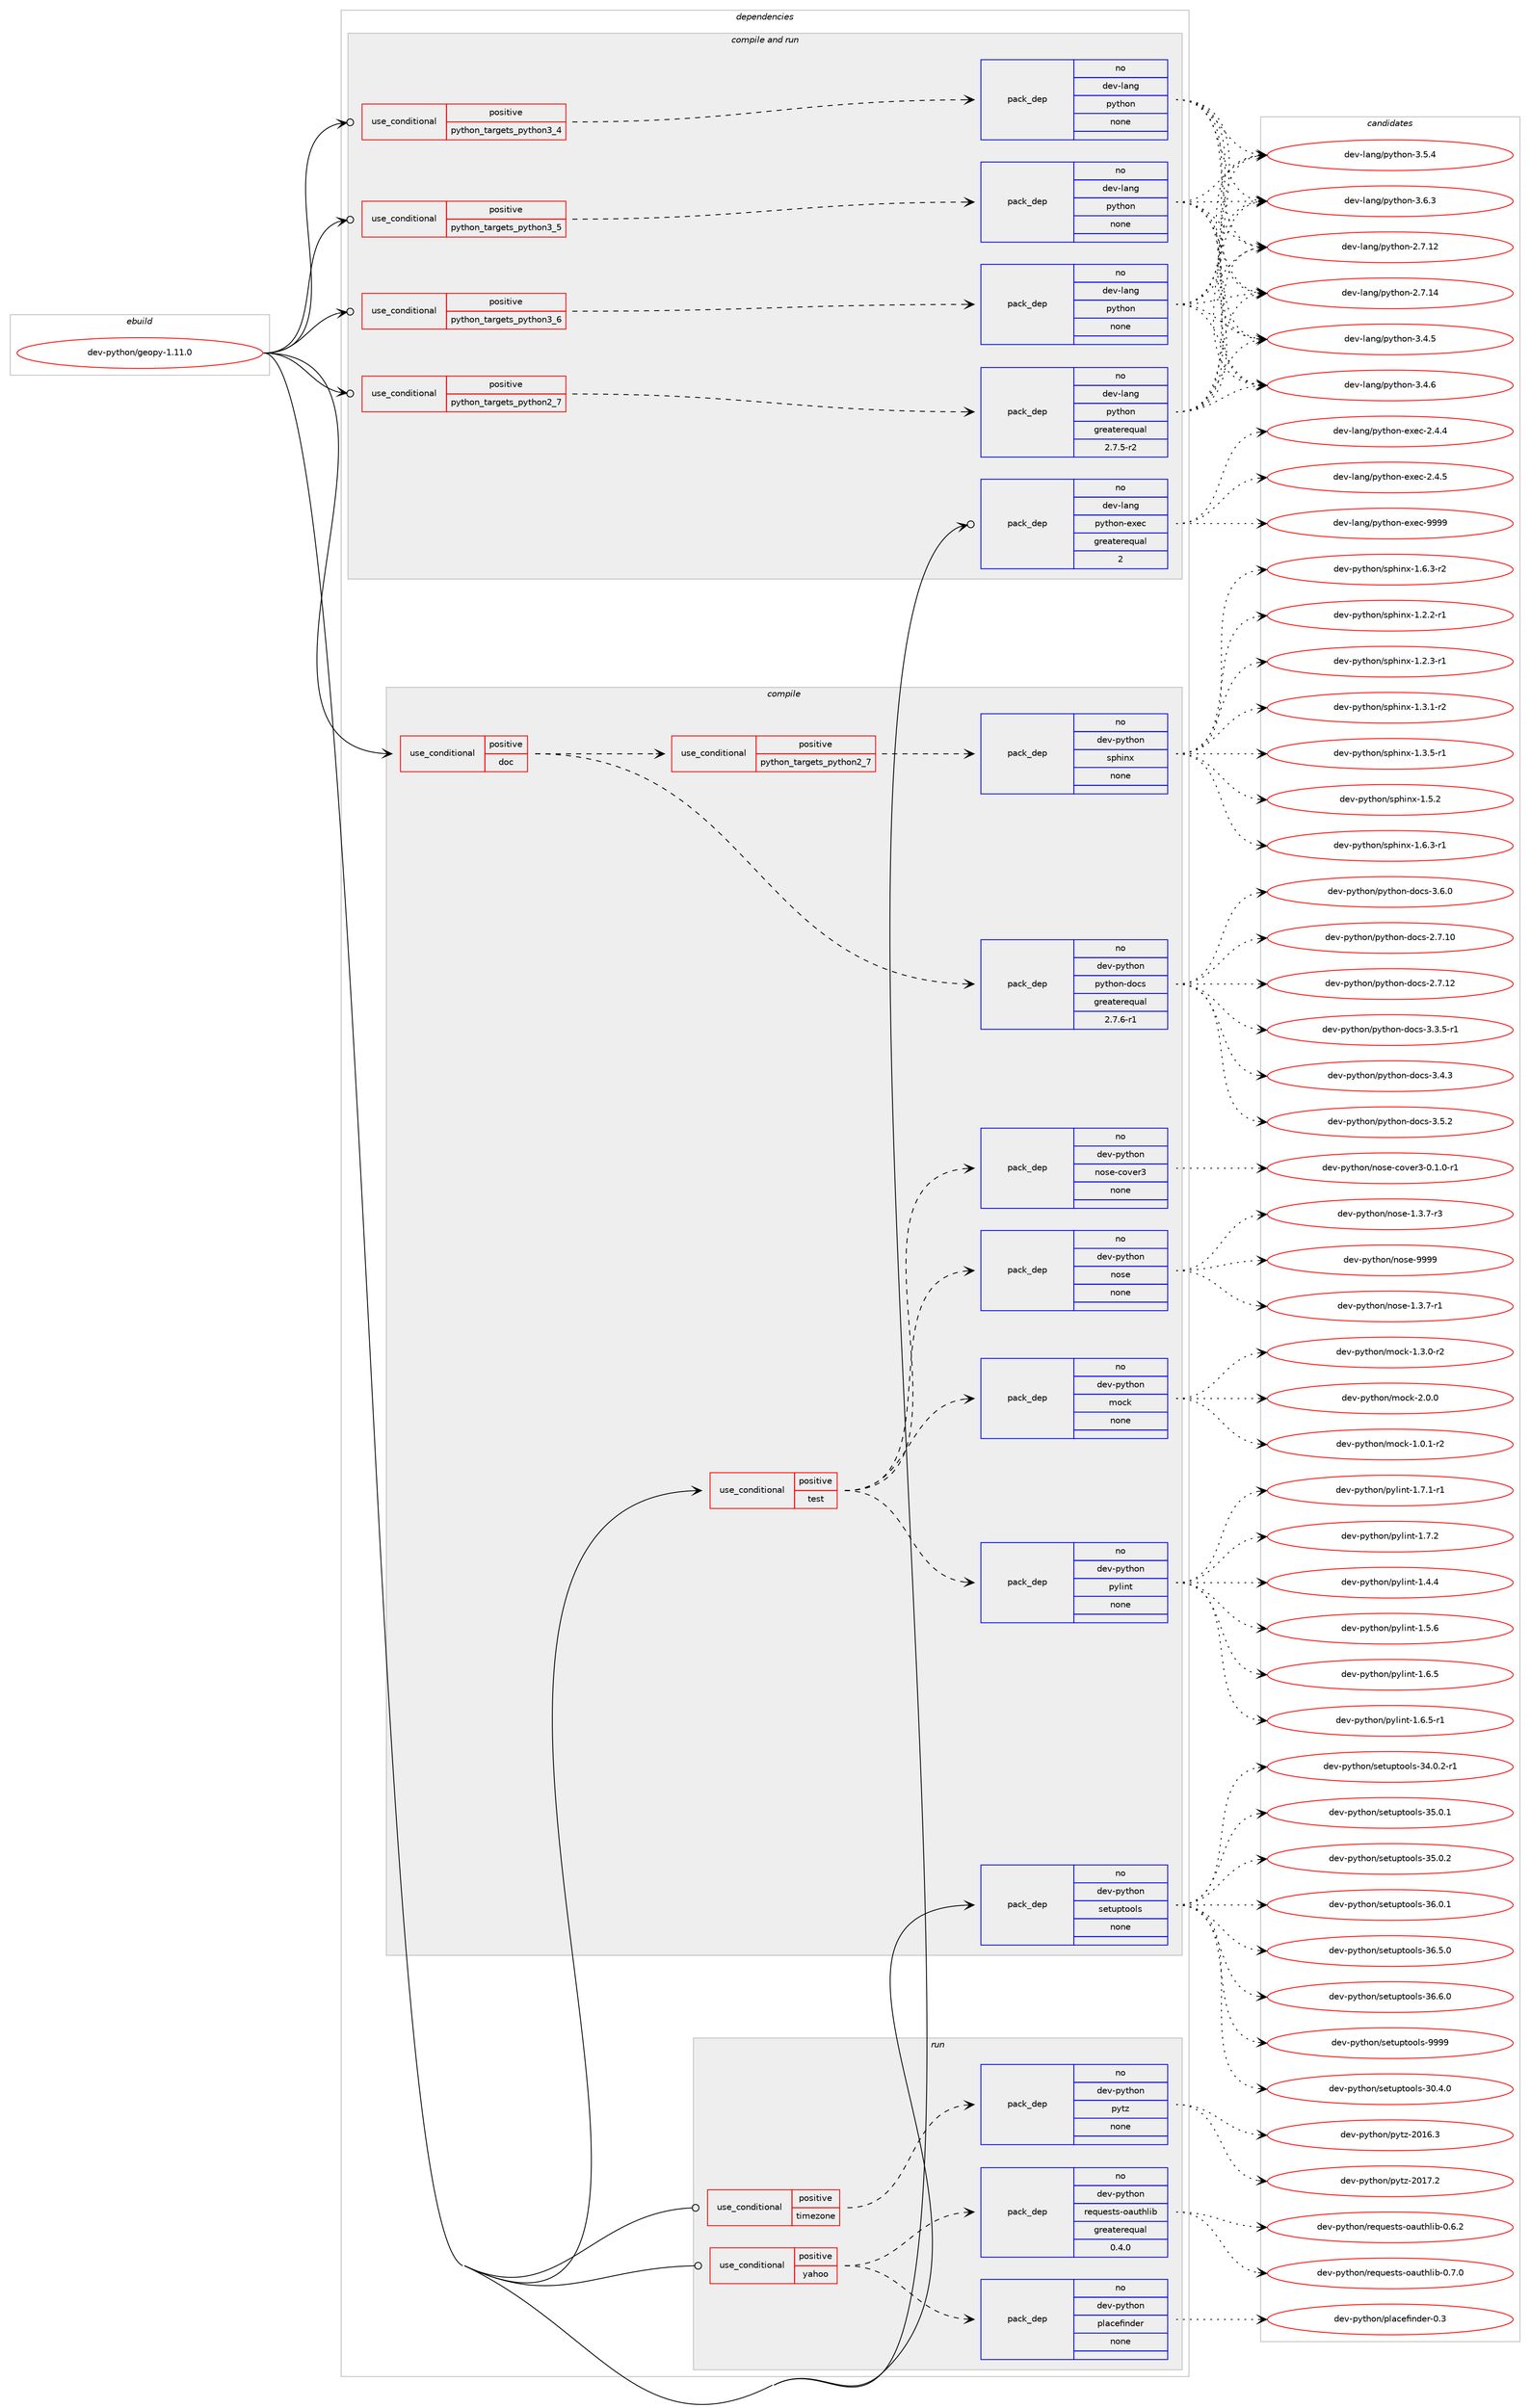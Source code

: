 digraph prolog {

# *************
# Graph options
# *************

newrank=true;
concentrate=true;
compound=true;
graph [rankdir=LR,fontname=Helvetica,fontsize=10,ranksep=1.5];#, ranksep=2.5, nodesep=0.2];
edge  [arrowhead=vee];
node  [fontname=Helvetica,fontsize=10];

# **********
# The ebuild
# **********

subgraph cluster_leftcol {
color=gray;
rank=same;
label=<<i>ebuild</i>>;
id [label="dev-python/geopy-1.11.0", color=red, width=4, href="../dev-python/geopy-1.11.0.svg"];
}

# ****************
# The dependencies
# ****************

subgraph cluster_midcol {
color=gray;
label=<<i>dependencies</i>>;
subgraph cluster_compile {
fillcolor="#eeeeee";
style=filled;
label=<<i>compile</i>>;
subgraph cond33213 {
dependency158713 [label=<<TABLE BORDER="0" CELLBORDER="1" CELLSPACING="0" CELLPADDING="4"><TR><TD ROWSPAN="3" CELLPADDING="10">use_conditional</TD></TR><TR><TD>positive</TD></TR><TR><TD>doc</TD></TR></TABLE>>, shape=none, color=red];
subgraph cond33214 {
dependency158714 [label=<<TABLE BORDER="0" CELLBORDER="1" CELLSPACING="0" CELLPADDING="4"><TR><TD ROWSPAN="3" CELLPADDING="10">use_conditional</TD></TR><TR><TD>positive</TD></TR><TR><TD>python_targets_python2_7</TD></TR></TABLE>>, shape=none, color=red];
subgraph pack121662 {
dependency158715 [label=<<TABLE BORDER="0" CELLBORDER="1" CELLSPACING="0" CELLPADDING="4" WIDTH="220"><TR><TD ROWSPAN="6" CELLPADDING="30">pack_dep</TD></TR><TR><TD WIDTH="110">no</TD></TR><TR><TD>dev-python</TD></TR><TR><TD>sphinx</TD></TR><TR><TD>none</TD></TR><TR><TD></TD></TR></TABLE>>, shape=none, color=blue];
}
dependency158714:e -> dependency158715:w [weight=20,style="dashed",arrowhead="vee"];
}
dependency158713:e -> dependency158714:w [weight=20,style="dashed",arrowhead="vee"];
subgraph pack121663 {
dependency158716 [label=<<TABLE BORDER="0" CELLBORDER="1" CELLSPACING="0" CELLPADDING="4" WIDTH="220"><TR><TD ROWSPAN="6" CELLPADDING="30">pack_dep</TD></TR><TR><TD WIDTH="110">no</TD></TR><TR><TD>dev-python</TD></TR><TR><TD>python-docs</TD></TR><TR><TD>greaterequal</TD></TR><TR><TD>2.7.6-r1</TD></TR></TABLE>>, shape=none, color=blue];
}
dependency158713:e -> dependency158716:w [weight=20,style="dashed",arrowhead="vee"];
}
id:e -> dependency158713:w [weight=20,style="solid",arrowhead="vee"];
subgraph cond33215 {
dependency158717 [label=<<TABLE BORDER="0" CELLBORDER="1" CELLSPACING="0" CELLPADDING="4"><TR><TD ROWSPAN="3" CELLPADDING="10">use_conditional</TD></TR><TR><TD>positive</TD></TR><TR><TD>test</TD></TR></TABLE>>, shape=none, color=red];
subgraph pack121664 {
dependency158718 [label=<<TABLE BORDER="0" CELLBORDER="1" CELLSPACING="0" CELLPADDING="4" WIDTH="220"><TR><TD ROWSPAN="6" CELLPADDING="30">pack_dep</TD></TR><TR><TD WIDTH="110">no</TD></TR><TR><TD>dev-python</TD></TR><TR><TD>mock</TD></TR><TR><TD>none</TD></TR><TR><TD></TD></TR></TABLE>>, shape=none, color=blue];
}
dependency158717:e -> dependency158718:w [weight=20,style="dashed",arrowhead="vee"];
subgraph pack121665 {
dependency158719 [label=<<TABLE BORDER="0" CELLBORDER="1" CELLSPACING="0" CELLPADDING="4" WIDTH="220"><TR><TD ROWSPAN="6" CELLPADDING="30">pack_dep</TD></TR><TR><TD WIDTH="110">no</TD></TR><TR><TD>dev-python</TD></TR><TR><TD>nose</TD></TR><TR><TD>none</TD></TR><TR><TD></TD></TR></TABLE>>, shape=none, color=blue];
}
dependency158717:e -> dependency158719:w [weight=20,style="dashed",arrowhead="vee"];
subgraph pack121666 {
dependency158720 [label=<<TABLE BORDER="0" CELLBORDER="1" CELLSPACING="0" CELLPADDING="4" WIDTH="220"><TR><TD ROWSPAN="6" CELLPADDING="30">pack_dep</TD></TR><TR><TD WIDTH="110">no</TD></TR><TR><TD>dev-python</TD></TR><TR><TD>nose-cover3</TD></TR><TR><TD>none</TD></TR><TR><TD></TD></TR></TABLE>>, shape=none, color=blue];
}
dependency158717:e -> dependency158720:w [weight=20,style="dashed",arrowhead="vee"];
subgraph pack121667 {
dependency158721 [label=<<TABLE BORDER="0" CELLBORDER="1" CELLSPACING="0" CELLPADDING="4" WIDTH="220"><TR><TD ROWSPAN="6" CELLPADDING="30">pack_dep</TD></TR><TR><TD WIDTH="110">no</TD></TR><TR><TD>dev-python</TD></TR><TR><TD>pylint</TD></TR><TR><TD>none</TD></TR><TR><TD></TD></TR></TABLE>>, shape=none, color=blue];
}
dependency158717:e -> dependency158721:w [weight=20,style="dashed",arrowhead="vee"];
}
id:e -> dependency158717:w [weight=20,style="solid",arrowhead="vee"];
subgraph pack121668 {
dependency158722 [label=<<TABLE BORDER="0" CELLBORDER="1" CELLSPACING="0" CELLPADDING="4" WIDTH="220"><TR><TD ROWSPAN="6" CELLPADDING="30">pack_dep</TD></TR><TR><TD WIDTH="110">no</TD></TR><TR><TD>dev-python</TD></TR><TR><TD>setuptools</TD></TR><TR><TD>none</TD></TR><TR><TD></TD></TR></TABLE>>, shape=none, color=blue];
}
id:e -> dependency158722:w [weight=20,style="solid",arrowhead="vee"];
}
subgraph cluster_compileandrun {
fillcolor="#eeeeee";
style=filled;
label=<<i>compile and run</i>>;
subgraph cond33216 {
dependency158723 [label=<<TABLE BORDER="0" CELLBORDER="1" CELLSPACING="0" CELLPADDING="4"><TR><TD ROWSPAN="3" CELLPADDING="10">use_conditional</TD></TR><TR><TD>positive</TD></TR><TR><TD>python_targets_python2_7</TD></TR></TABLE>>, shape=none, color=red];
subgraph pack121669 {
dependency158724 [label=<<TABLE BORDER="0" CELLBORDER="1" CELLSPACING="0" CELLPADDING="4" WIDTH="220"><TR><TD ROWSPAN="6" CELLPADDING="30">pack_dep</TD></TR><TR><TD WIDTH="110">no</TD></TR><TR><TD>dev-lang</TD></TR><TR><TD>python</TD></TR><TR><TD>greaterequal</TD></TR><TR><TD>2.7.5-r2</TD></TR></TABLE>>, shape=none, color=blue];
}
dependency158723:e -> dependency158724:w [weight=20,style="dashed",arrowhead="vee"];
}
id:e -> dependency158723:w [weight=20,style="solid",arrowhead="odotvee"];
subgraph cond33217 {
dependency158725 [label=<<TABLE BORDER="0" CELLBORDER="1" CELLSPACING="0" CELLPADDING="4"><TR><TD ROWSPAN="3" CELLPADDING="10">use_conditional</TD></TR><TR><TD>positive</TD></TR><TR><TD>python_targets_python3_4</TD></TR></TABLE>>, shape=none, color=red];
subgraph pack121670 {
dependency158726 [label=<<TABLE BORDER="0" CELLBORDER="1" CELLSPACING="0" CELLPADDING="4" WIDTH="220"><TR><TD ROWSPAN="6" CELLPADDING="30">pack_dep</TD></TR><TR><TD WIDTH="110">no</TD></TR><TR><TD>dev-lang</TD></TR><TR><TD>python</TD></TR><TR><TD>none</TD></TR><TR><TD></TD></TR></TABLE>>, shape=none, color=blue];
}
dependency158725:e -> dependency158726:w [weight=20,style="dashed",arrowhead="vee"];
}
id:e -> dependency158725:w [weight=20,style="solid",arrowhead="odotvee"];
subgraph cond33218 {
dependency158727 [label=<<TABLE BORDER="0" CELLBORDER="1" CELLSPACING="0" CELLPADDING="4"><TR><TD ROWSPAN="3" CELLPADDING="10">use_conditional</TD></TR><TR><TD>positive</TD></TR><TR><TD>python_targets_python3_5</TD></TR></TABLE>>, shape=none, color=red];
subgraph pack121671 {
dependency158728 [label=<<TABLE BORDER="0" CELLBORDER="1" CELLSPACING="0" CELLPADDING="4" WIDTH="220"><TR><TD ROWSPAN="6" CELLPADDING="30">pack_dep</TD></TR><TR><TD WIDTH="110">no</TD></TR><TR><TD>dev-lang</TD></TR><TR><TD>python</TD></TR><TR><TD>none</TD></TR><TR><TD></TD></TR></TABLE>>, shape=none, color=blue];
}
dependency158727:e -> dependency158728:w [weight=20,style="dashed",arrowhead="vee"];
}
id:e -> dependency158727:w [weight=20,style="solid",arrowhead="odotvee"];
subgraph cond33219 {
dependency158729 [label=<<TABLE BORDER="0" CELLBORDER="1" CELLSPACING="0" CELLPADDING="4"><TR><TD ROWSPAN="3" CELLPADDING="10">use_conditional</TD></TR><TR><TD>positive</TD></TR><TR><TD>python_targets_python3_6</TD></TR></TABLE>>, shape=none, color=red];
subgraph pack121672 {
dependency158730 [label=<<TABLE BORDER="0" CELLBORDER="1" CELLSPACING="0" CELLPADDING="4" WIDTH="220"><TR><TD ROWSPAN="6" CELLPADDING="30">pack_dep</TD></TR><TR><TD WIDTH="110">no</TD></TR><TR><TD>dev-lang</TD></TR><TR><TD>python</TD></TR><TR><TD>none</TD></TR><TR><TD></TD></TR></TABLE>>, shape=none, color=blue];
}
dependency158729:e -> dependency158730:w [weight=20,style="dashed",arrowhead="vee"];
}
id:e -> dependency158729:w [weight=20,style="solid",arrowhead="odotvee"];
subgraph pack121673 {
dependency158731 [label=<<TABLE BORDER="0" CELLBORDER="1" CELLSPACING="0" CELLPADDING="4" WIDTH="220"><TR><TD ROWSPAN="6" CELLPADDING="30">pack_dep</TD></TR><TR><TD WIDTH="110">no</TD></TR><TR><TD>dev-lang</TD></TR><TR><TD>python-exec</TD></TR><TR><TD>greaterequal</TD></TR><TR><TD>2</TD></TR></TABLE>>, shape=none, color=blue];
}
id:e -> dependency158731:w [weight=20,style="solid",arrowhead="odotvee"];
}
subgraph cluster_run {
fillcolor="#eeeeee";
style=filled;
label=<<i>run</i>>;
subgraph cond33220 {
dependency158732 [label=<<TABLE BORDER="0" CELLBORDER="1" CELLSPACING="0" CELLPADDING="4"><TR><TD ROWSPAN="3" CELLPADDING="10">use_conditional</TD></TR><TR><TD>positive</TD></TR><TR><TD>timezone</TD></TR></TABLE>>, shape=none, color=red];
subgraph pack121674 {
dependency158733 [label=<<TABLE BORDER="0" CELLBORDER="1" CELLSPACING="0" CELLPADDING="4" WIDTH="220"><TR><TD ROWSPAN="6" CELLPADDING="30">pack_dep</TD></TR><TR><TD WIDTH="110">no</TD></TR><TR><TD>dev-python</TD></TR><TR><TD>pytz</TD></TR><TR><TD>none</TD></TR><TR><TD></TD></TR></TABLE>>, shape=none, color=blue];
}
dependency158732:e -> dependency158733:w [weight=20,style="dashed",arrowhead="vee"];
}
id:e -> dependency158732:w [weight=20,style="solid",arrowhead="odot"];
subgraph cond33221 {
dependency158734 [label=<<TABLE BORDER="0" CELLBORDER="1" CELLSPACING="0" CELLPADDING="4"><TR><TD ROWSPAN="3" CELLPADDING="10">use_conditional</TD></TR><TR><TD>positive</TD></TR><TR><TD>yahoo</TD></TR></TABLE>>, shape=none, color=red];
subgraph pack121675 {
dependency158735 [label=<<TABLE BORDER="0" CELLBORDER="1" CELLSPACING="0" CELLPADDING="4" WIDTH="220"><TR><TD ROWSPAN="6" CELLPADDING="30">pack_dep</TD></TR><TR><TD WIDTH="110">no</TD></TR><TR><TD>dev-python</TD></TR><TR><TD>requests-oauthlib</TD></TR><TR><TD>greaterequal</TD></TR><TR><TD>0.4.0</TD></TR></TABLE>>, shape=none, color=blue];
}
dependency158734:e -> dependency158735:w [weight=20,style="dashed",arrowhead="vee"];
subgraph pack121676 {
dependency158736 [label=<<TABLE BORDER="0" CELLBORDER="1" CELLSPACING="0" CELLPADDING="4" WIDTH="220"><TR><TD ROWSPAN="6" CELLPADDING="30">pack_dep</TD></TR><TR><TD WIDTH="110">no</TD></TR><TR><TD>dev-python</TD></TR><TR><TD>placefinder</TD></TR><TR><TD>none</TD></TR><TR><TD></TD></TR></TABLE>>, shape=none, color=blue];
}
dependency158734:e -> dependency158736:w [weight=20,style="dashed",arrowhead="vee"];
}
id:e -> dependency158734:w [weight=20,style="solid",arrowhead="odot"];
}
}

# **************
# The candidates
# **************

subgraph cluster_choices {
rank=same;
color=gray;
label=<<i>candidates</i>>;

subgraph choice121662 {
color=black;
nodesep=1;
choice10010111845112121116104111110471151121041051101204549465046504511449 [label="dev-python/sphinx-1.2.2-r1", color=red, width=4,href="../dev-python/sphinx-1.2.2-r1.svg"];
choice10010111845112121116104111110471151121041051101204549465046514511449 [label="dev-python/sphinx-1.2.3-r1", color=red, width=4,href="../dev-python/sphinx-1.2.3-r1.svg"];
choice10010111845112121116104111110471151121041051101204549465146494511450 [label="dev-python/sphinx-1.3.1-r2", color=red, width=4,href="../dev-python/sphinx-1.3.1-r2.svg"];
choice10010111845112121116104111110471151121041051101204549465146534511449 [label="dev-python/sphinx-1.3.5-r1", color=red, width=4,href="../dev-python/sphinx-1.3.5-r1.svg"];
choice1001011184511212111610411111047115112104105110120454946534650 [label="dev-python/sphinx-1.5.2", color=red, width=4,href="../dev-python/sphinx-1.5.2.svg"];
choice10010111845112121116104111110471151121041051101204549465446514511449 [label="dev-python/sphinx-1.6.3-r1", color=red, width=4,href="../dev-python/sphinx-1.6.3-r1.svg"];
choice10010111845112121116104111110471151121041051101204549465446514511450 [label="dev-python/sphinx-1.6.3-r2", color=red, width=4,href="../dev-python/sphinx-1.6.3-r2.svg"];
dependency158715:e -> choice10010111845112121116104111110471151121041051101204549465046504511449:w [style=dotted,weight="100"];
dependency158715:e -> choice10010111845112121116104111110471151121041051101204549465046514511449:w [style=dotted,weight="100"];
dependency158715:e -> choice10010111845112121116104111110471151121041051101204549465146494511450:w [style=dotted,weight="100"];
dependency158715:e -> choice10010111845112121116104111110471151121041051101204549465146534511449:w [style=dotted,weight="100"];
dependency158715:e -> choice1001011184511212111610411111047115112104105110120454946534650:w [style=dotted,weight="100"];
dependency158715:e -> choice10010111845112121116104111110471151121041051101204549465446514511449:w [style=dotted,weight="100"];
dependency158715:e -> choice10010111845112121116104111110471151121041051101204549465446514511450:w [style=dotted,weight="100"];
}
subgraph choice121663 {
color=black;
nodesep=1;
choice1001011184511212111610411111047112121116104111110451001119911545504655464948 [label="dev-python/python-docs-2.7.10", color=red, width=4,href="../dev-python/python-docs-2.7.10.svg"];
choice1001011184511212111610411111047112121116104111110451001119911545504655464950 [label="dev-python/python-docs-2.7.12", color=red, width=4,href="../dev-python/python-docs-2.7.12.svg"];
choice100101118451121211161041111104711212111610411111045100111991154551465146534511449 [label="dev-python/python-docs-3.3.5-r1", color=red, width=4,href="../dev-python/python-docs-3.3.5-r1.svg"];
choice10010111845112121116104111110471121211161041111104510011199115455146524651 [label="dev-python/python-docs-3.4.3", color=red, width=4,href="../dev-python/python-docs-3.4.3.svg"];
choice10010111845112121116104111110471121211161041111104510011199115455146534650 [label="dev-python/python-docs-3.5.2", color=red, width=4,href="../dev-python/python-docs-3.5.2.svg"];
choice10010111845112121116104111110471121211161041111104510011199115455146544648 [label="dev-python/python-docs-3.6.0", color=red, width=4,href="../dev-python/python-docs-3.6.0.svg"];
dependency158716:e -> choice1001011184511212111610411111047112121116104111110451001119911545504655464948:w [style=dotted,weight="100"];
dependency158716:e -> choice1001011184511212111610411111047112121116104111110451001119911545504655464950:w [style=dotted,weight="100"];
dependency158716:e -> choice100101118451121211161041111104711212111610411111045100111991154551465146534511449:w [style=dotted,weight="100"];
dependency158716:e -> choice10010111845112121116104111110471121211161041111104510011199115455146524651:w [style=dotted,weight="100"];
dependency158716:e -> choice10010111845112121116104111110471121211161041111104510011199115455146534650:w [style=dotted,weight="100"];
dependency158716:e -> choice10010111845112121116104111110471121211161041111104510011199115455146544648:w [style=dotted,weight="100"];
}
subgraph choice121664 {
color=black;
nodesep=1;
choice1001011184511212111610411111047109111991074549464846494511450 [label="dev-python/mock-1.0.1-r2", color=red, width=4,href="../dev-python/mock-1.0.1-r2.svg"];
choice1001011184511212111610411111047109111991074549465146484511450 [label="dev-python/mock-1.3.0-r2", color=red, width=4,href="../dev-python/mock-1.3.0-r2.svg"];
choice100101118451121211161041111104710911199107455046484648 [label="dev-python/mock-2.0.0", color=red, width=4,href="../dev-python/mock-2.0.0.svg"];
dependency158718:e -> choice1001011184511212111610411111047109111991074549464846494511450:w [style=dotted,weight="100"];
dependency158718:e -> choice1001011184511212111610411111047109111991074549465146484511450:w [style=dotted,weight="100"];
dependency158718:e -> choice100101118451121211161041111104710911199107455046484648:w [style=dotted,weight="100"];
}
subgraph choice121665 {
color=black;
nodesep=1;
choice10010111845112121116104111110471101111151014549465146554511449 [label="dev-python/nose-1.3.7-r1", color=red, width=4,href="../dev-python/nose-1.3.7-r1.svg"];
choice10010111845112121116104111110471101111151014549465146554511451 [label="dev-python/nose-1.3.7-r3", color=red, width=4,href="../dev-python/nose-1.3.7-r3.svg"];
choice10010111845112121116104111110471101111151014557575757 [label="dev-python/nose-9999", color=red, width=4,href="../dev-python/nose-9999.svg"];
dependency158719:e -> choice10010111845112121116104111110471101111151014549465146554511449:w [style=dotted,weight="100"];
dependency158719:e -> choice10010111845112121116104111110471101111151014549465146554511451:w [style=dotted,weight="100"];
dependency158719:e -> choice10010111845112121116104111110471101111151014557575757:w [style=dotted,weight="100"];
}
subgraph choice121666 {
color=black;
nodesep=1;
choice10010111845112121116104111110471101111151014599111118101114514548464946484511449 [label="dev-python/nose-cover3-0.1.0-r1", color=red, width=4,href="../dev-python/nose-cover3-0.1.0-r1.svg"];
dependency158720:e -> choice10010111845112121116104111110471101111151014599111118101114514548464946484511449:w [style=dotted,weight="100"];
}
subgraph choice121667 {
color=black;
nodesep=1;
choice1001011184511212111610411111047112121108105110116454946524652 [label="dev-python/pylint-1.4.4", color=red, width=4,href="../dev-python/pylint-1.4.4.svg"];
choice1001011184511212111610411111047112121108105110116454946534654 [label="dev-python/pylint-1.5.6", color=red, width=4,href="../dev-python/pylint-1.5.6.svg"];
choice1001011184511212111610411111047112121108105110116454946544653 [label="dev-python/pylint-1.6.5", color=red, width=4,href="../dev-python/pylint-1.6.5.svg"];
choice10010111845112121116104111110471121211081051101164549465446534511449 [label="dev-python/pylint-1.6.5-r1", color=red, width=4,href="../dev-python/pylint-1.6.5-r1.svg"];
choice10010111845112121116104111110471121211081051101164549465546494511449 [label="dev-python/pylint-1.7.1-r1", color=red, width=4,href="../dev-python/pylint-1.7.1-r1.svg"];
choice1001011184511212111610411111047112121108105110116454946554650 [label="dev-python/pylint-1.7.2", color=red, width=4,href="../dev-python/pylint-1.7.2.svg"];
dependency158721:e -> choice1001011184511212111610411111047112121108105110116454946524652:w [style=dotted,weight="100"];
dependency158721:e -> choice1001011184511212111610411111047112121108105110116454946534654:w [style=dotted,weight="100"];
dependency158721:e -> choice1001011184511212111610411111047112121108105110116454946544653:w [style=dotted,weight="100"];
dependency158721:e -> choice10010111845112121116104111110471121211081051101164549465446534511449:w [style=dotted,weight="100"];
dependency158721:e -> choice10010111845112121116104111110471121211081051101164549465546494511449:w [style=dotted,weight="100"];
dependency158721:e -> choice1001011184511212111610411111047112121108105110116454946554650:w [style=dotted,weight="100"];
}
subgraph choice121668 {
color=black;
nodesep=1;
choice100101118451121211161041111104711510111611711211611111110811545514846524648 [label="dev-python/setuptools-30.4.0", color=red, width=4,href="../dev-python/setuptools-30.4.0.svg"];
choice1001011184511212111610411111047115101116117112116111111108115455152464846504511449 [label="dev-python/setuptools-34.0.2-r1", color=red, width=4,href="../dev-python/setuptools-34.0.2-r1.svg"];
choice100101118451121211161041111104711510111611711211611111110811545515346484649 [label="dev-python/setuptools-35.0.1", color=red, width=4,href="../dev-python/setuptools-35.0.1.svg"];
choice100101118451121211161041111104711510111611711211611111110811545515346484650 [label="dev-python/setuptools-35.0.2", color=red, width=4,href="../dev-python/setuptools-35.0.2.svg"];
choice100101118451121211161041111104711510111611711211611111110811545515446484649 [label="dev-python/setuptools-36.0.1", color=red, width=4,href="../dev-python/setuptools-36.0.1.svg"];
choice100101118451121211161041111104711510111611711211611111110811545515446534648 [label="dev-python/setuptools-36.5.0", color=red, width=4,href="../dev-python/setuptools-36.5.0.svg"];
choice100101118451121211161041111104711510111611711211611111110811545515446544648 [label="dev-python/setuptools-36.6.0", color=red, width=4,href="../dev-python/setuptools-36.6.0.svg"];
choice10010111845112121116104111110471151011161171121161111111081154557575757 [label="dev-python/setuptools-9999", color=red, width=4,href="../dev-python/setuptools-9999.svg"];
dependency158722:e -> choice100101118451121211161041111104711510111611711211611111110811545514846524648:w [style=dotted,weight="100"];
dependency158722:e -> choice1001011184511212111610411111047115101116117112116111111108115455152464846504511449:w [style=dotted,weight="100"];
dependency158722:e -> choice100101118451121211161041111104711510111611711211611111110811545515346484649:w [style=dotted,weight="100"];
dependency158722:e -> choice100101118451121211161041111104711510111611711211611111110811545515346484650:w [style=dotted,weight="100"];
dependency158722:e -> choice100101118451121211161041111104711510111611711211611111110811545515446484649:w [style=dotted,weight="100"];
dependency158722:e -> choice100101118451121211161041111104711510111611711211611111110811545515446534648:w [style=dotted,weight="100"];
dependency158722:e -> choice100101118451121211161041111104711510111611711211611111110811545515446544648:w [style=dotted,weight="100"];
dependency158722:e -> choice10010111845112121116104111110471151011161171121161111111081154557575757:w [style=dotted,weight="100"];
}
subgraph choice121669 {
color=black;
nodesep=1;
choice10010111845108971101034711212111610411111045504655464950 [label="dev-lang/python-2.7.12", color=red, width=4,href="../dev-lang/python-2.7.12.svg"];
choice10010111845108971101034711212111610411111045504655464952 [label="dev-lang/python-2.7.14", color=red, width=4,href="../dev-lang/python-2.7.14.svg"];
choice100101118451089711010347112121116104111110455146524653 [label="dev-lang/python-3.4.5", color=red, width=4,href="../dev-lang/python-3.4.5.svg"];
choice100101118451089711010347112121116104111110455146524654 [label="dev-lang/python-3.4.6", color=red, width=4,href="../dev-lang/python-3.4.6.svg"];
choice100101118451089711010347112121116104111110455146534652 [label="dev-lang/python-3.5.4", color=red, width=4,href="../dev-lang/python-3.5.4.svg"];
choice100101118451089711010347112121116104111110455146544651 [label="dev-lang/python-3.6.3", color=red, width=4,href="../dev-lang/python-3.6.3.svg"];
dependency158724:e -> choice10010111845108971101034711212111610411111045504655464950:w [style=dotted,weight="100"];
dependency158724:e -> choice10010111845108971101034711212111610411111045504655464952:w [style=dotted,weight="100"];
dependency158724:e -> choice100101118451089711010347112121116104111110455146524653:w [style=dotted,weight="100"];
dependency158724:e -> choice100101118451089711010347112121116104111110455146524654:w [style=dotted,weight="100"];
dependency158724:e -> choice100101118451089711010347112121116104111110455146534652:w [style=dotted,weight="100"];
dependency158724:e -> choice100101118451089711010347112121116104111110455146544651:w [style=dotted,weight="100"];
}
subgraph choice121670 {
color=black;
nodesep=1;
choice10010111845108971101034711212111610411111045504655464950 [label="dev-lang/python-2.7.12", color=red, width=4,href="../dev-lang/python-2.7.12.svg"];
choice10010111845108971101034711212111610411111045504655464952 [label="dev-lang/python-2.7.14", color=red, width=4,href="../dev-lang/python-2.7.14.svg"];
choice100101118451089711010347112121116104111110455146524653 [label="dev-lang/python-3.4.5", color=red, width=4,href="../dev-lang/python-3.4.5.svg"];
choice100101118451089711010347112121116104111110455146524654 [label="dev-lang/python-3.4.6", color=red, width=4,href="../dev-lang/python-3.4.6.svg"];
choice100101118451089711010347112121116104111110455146534652 [label="dev-lang/python-3.5.4", color=red, width=4,href="../dev-lang/python-3.5.4.svg"];
choice100101118451089711010347112121116104111110455146544651 [label="dev-lang/python-3.6.3", color=red, width=4,href="../dev-lang/python-3.6.3.svg"];
dependency158726:e -> choice10010111845108971101034711212111610411111045504655464950:w [style=dotted,weight="100"];
dependency158726:e -> choice10010111845108971101034711212111610411111045504655464952:w [style=dotted,weight="100"];
dependency158726:e -> choice100101118451089711010347112121116104111110455146524653:w [style=dotted,weight="100"];
dependency158726:e -> choice100101118451089711010347112121116104111110455146524654:w [style=dotted,weight="100"];
dependency158726:e -> choice100101118451089711010347112121116104111110455146534652:w [style=dotted,weight="100"];
dependency158726:e -> choice100101118451089711010347112121116104111110455146544651:w [style=dotted,weight="100"];
}
subgraph choice121671 {
color=black;
nodesep=1;
choice10010111845108971101034711212111610411111045504655464950 [label="dev-lang/python-2.7.12", color=red, width=4,href="../dev-lang/python-2.7.12.svg"];
choice10010111845108971101034711212111610411111045504655464952 [label="dev-lang/python-2.7.14", color=red, width=4,href="../dev-lang/python-2.7.14.svg"];
choice100101118451089711010347112121116104111110455146524653 [label="dev-lang/python-3.4.5", color=red, width=4,href="../dev-lang/python-3.4.5.svg"];
choice100101118451089711010347112121116104111110455146524654 [label="dev-lang/python-3.4.6", color=red, width=4,href="../dev-lang/python-3.4.6.svg"];
choice100101118451089711010347112121116104111110455146534652 [label="dev-lang/python-3.5.4", color=red, width=4,href="../dev-lang/python-3.5.4.svg"];
choice100101118451089711010347112121116104111110455146544651 [label="dev-lang/python-3.6.3", color=red, width=4,href="../dev-lang/python-3.6.3.svg"];
dependency158728:e -> choice10010111845108971101034711212111610411111045504655464950:w [style=dotted,weight="100"];
dependency158728:e -> choice10010111845108971101034711212111610411111045504655464952:w [style=dotted,weight="100"];
dependency158728:e -> choice100101118451089711010347112121116104111110455146524653:w [style=dotted,weight="100"];
dependency158728:e -> choice100101118451089711010347112121116104111110455146524654:w [style=dotted,weight="100"];
dependency158728:e -> choice100101118451089711010347112121116104111110455146534652:w [style=dotted,weight="100"];
dependency158728:e -> choice100101118451089711010347112121116104111110455146544651:w [style=dotted,weight="100"];
}
subgraph choice121672 {
color=black;
nodesep=1;
choice10010111845108971101034711212111610411111045504655464950 [label="dev-lang/python-2.7.12", color=red, width=4,href="../dev-lang/python-2.7.12.svg"];
choice10010111845108971101034711212111610411111045504655464952 [label="dev-lang/python-2.7.14", color=red, width=4,href="../dev-lang/python-2.7.14.svg"];
choice100101118451089711010347112121116104111110455146524653 [label="dev-lang/python-3.4.5", color=red, width=4,href="../dev-lang/python-3.4.5.svg"];
choice100101118451089711010347112121116104111110455146524654 [label="dev-lang/python-3.4.6", color=red, width=4,href="../dev-lang/python-3.4.6.svg"];
choice100101118451089711010347112121116104111110455146534652 [label="dev-lang/python-3.5.4", color=red, width=4,href="../dev-lang/python-3.5.4.svg"];
choice100101118451089711010347112121116104111110455146544651 [label="dev-lang/python-3.6.3", color=red, width=4,href="../dev-lang/python-3.6.3.svg"];
dependency158730:e -> choice10010111845108971101034711212111610411111045504655464950:w [style=dotted,weight="100"];
dependency158730:e -> choice10010111845108971101034711212111610411111045504655464952:w [style=dotted,weight="100"];
dependency158730:e -> choice100101118451089711010347112121116104111110455146524653:w [style=dotted,weight="100"];
dependency158730:e -> choice100101118451089711010347112121116104111110455146524654:w [style=dotted,weight="100"];
dependency158730:e -> choice100101118451089711010347112121116104111110455146534652:w [style=dotted,weight="100"];
dependency158730:e -> choice100101118451089711010347112121116104111110455146544651:w [style=dotted,weight="100"];
}
subgraph choice121673 {
color=black;
nodesep=1;
choice1001011184510897110103471121211161041111104510112010199455046524652 [label="dev-lang/python-exec-2.4.4", color=red, width=4,href="../dev-lang/python-exec-2.4.4.svg"];
choice1001011184510897110103471121211161041111104510112010199455046524653 [label="dev-lang/python-exec-2.4.5", color=red, width=4,href="../dev-lang/python-exec-2.4.5.svg"];
choice10010111845108971101034711212111610411111045101120101994557575757 [label="dev-lang/python-exec-9999", color=red, width=4,href="../dev-lang/python-exec-9999.svg"];
dependency158731:e -> choice1001011184510897110103471121211161041111104510112010199455046524652:w [style=dotted,weight="100"];
dependency158731:e -> choice1001011184510897110103471121211161041111104510112010199455046524653:w [style=dotted,weight="100"];
dependency158731:e -> choice10010111845108971101034711212111610411111045101120101994557575757:w [style=dotted,weight="100"];
}
subgraph choice121674 {
color=black;
nodesep=1;
choice100101118451121211161041111104711212111612245504849544651 [label="dev-python/pytz-2016.3", color=red, width=4,href="../dev-python/pytz-2016.3.svg"];
choice100101118451121211161041111104711212111612245504849554650 [label="dev-python/pytz-2017.2", color=red, width=4,href="../dev-python/pytz-2017.2.svg"];
dependency158733:e -> choice100101118451121211161041111104711212111612245504849544651:w [style=dotted,weight="100"];
dependency158733:e -> choice100101118451121211161041111104711212111612245504849554650:w [style=dotted,weight="100"];
}
subgraph choice121675 {
color=black;
nodesep=1;
choice1001011184511212111610411111047114101113117101115116115451119711711610410810598454846544650 [label="dev-python/requests-oauthlib-0.6.2", color=red, width=4,href="../dev-python/requests-oauthlib-0.6.2.svg"];
choice1001011184511212111610411111047114101113117101115116115451119711711610410810598454846554648 [label="dev-python/requests-oauthlib-0.7.0", color=red, width=4,href="../dev-python/requests-oauthlib-0.7.0.svg"];
dependency158735:e -> choice1001011184511212111610411111047114101113117101115116115451119711711610410810598454846544650:w [style=dotted,weight="100"];
dependency158735:e -> choice1001011184511212111610411111047114101113117101115116115451119711711610410810598454846554648:w [style=dotted,weight="100"];
}
subgraph choice121676 {
color=black;
nodesep=1;
choice1001011184511212111610411111047112108979910110210511010010111445484651 [label="dev-python/placefinder-0.3", color=red, width=4,href="../dev-python/placefinder-0.3.svg"];
dependency158736:e -> choice1001011184511212111610411111047112108979910110210511010010111445484651:w [style=dotted,weight="100"];
}
}

}
